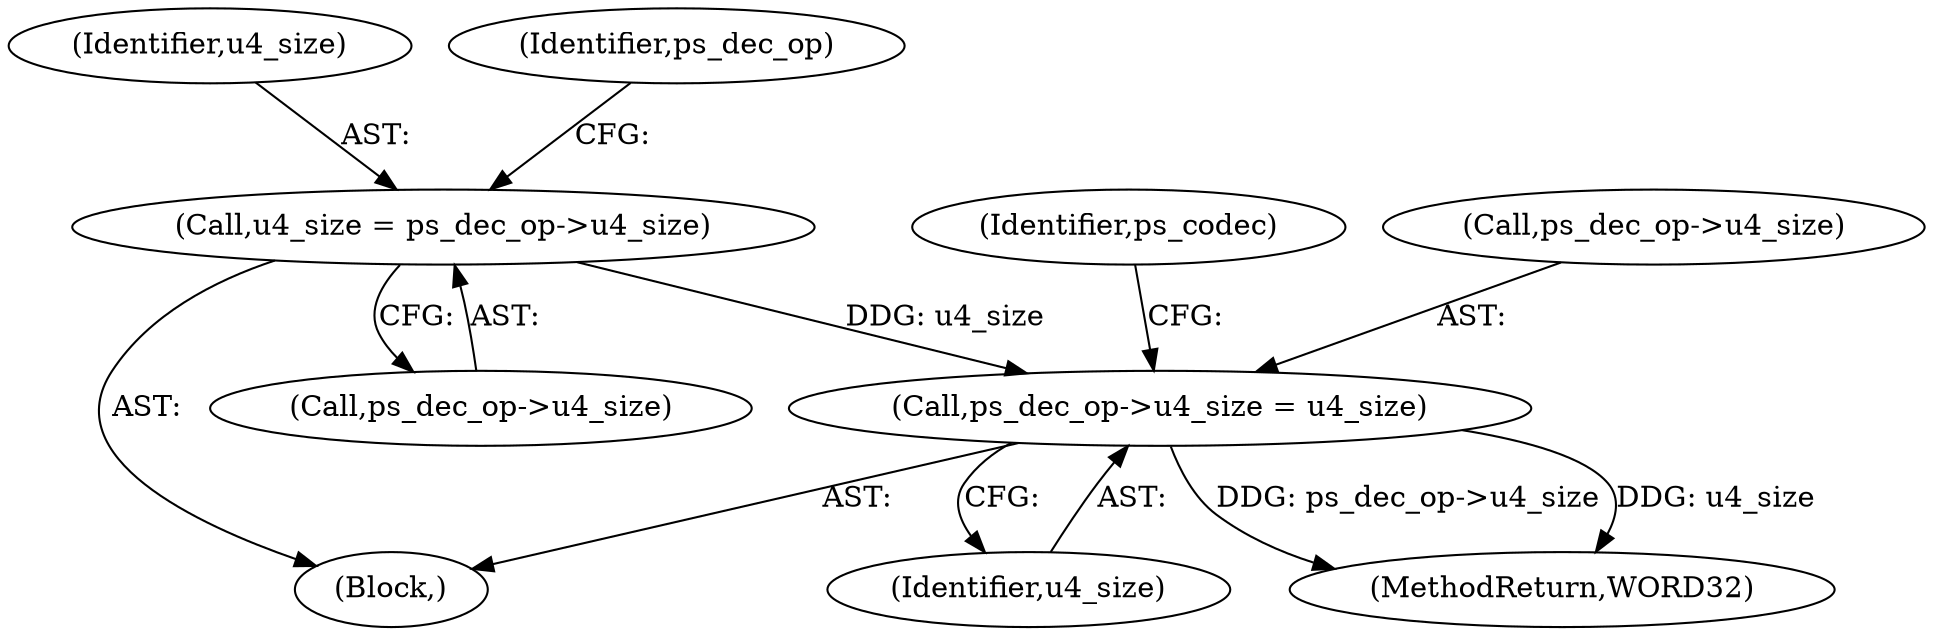 digraph "0_Android_87fb7909c49e6a4510ba86ace1ffc83459c7e1b9@pointer" {
"1000195" [label="(Call,ps_dec_op->u4_size = u4_size)"];
"1000185" [label="(Call,u4_size = ps_dec_op->u4_size)"];
"1000187" [label="(Call,ps_dec_op->u4_size)"];
"1001903" [label="(MethodReturn,WORD32)"];
"1000186" [label="(Identifier,u4_size)"];
"1000199" [label="(Identifier,u4_size)"];
"1000185" [label="(Call,u4_size = ps_dec_op->u4_size)"];
"1000203" [label="(Identifier,ps_codec)"];
"1000195" [label="(Call,ps_dec_op->u4_size = u4_size)"];
"1000191" [label="(Identifier,ps_dec_op)"];
"1000196" [label="(Call,ps_dec_op->u4_size)"];
"1000183" [label="(Block,)"];
"1000195" -> "1000183"  [label="AST: "];
"1000195" -> "1000199"  [label="CFG: "];
"1000196" -> "1000195"  [label="AST: "];
"1000199" -> "1000195"  [label="AST: "];
"1000203" -> "1000195"  [label="CFG: "];
"1000195" -> "1001903"  [label="DDG: u4_size"];
"1000195" -> "1001903"  [label="DDG: ps_dec_op->u4_size"];
"1000185" -> "1000195"  [label="DDG: u4_size"];
"1000185" -> "1000183"  [label="AST: "];
"1000185" -> "1000187"  [label="CFG: "];
"1000186" -> "1000185"  [label="AST: "];
"1000187" -> "1000185"  [label="AST: "];
"1000191" -> "1000185"  [label="CFG: "];
}
